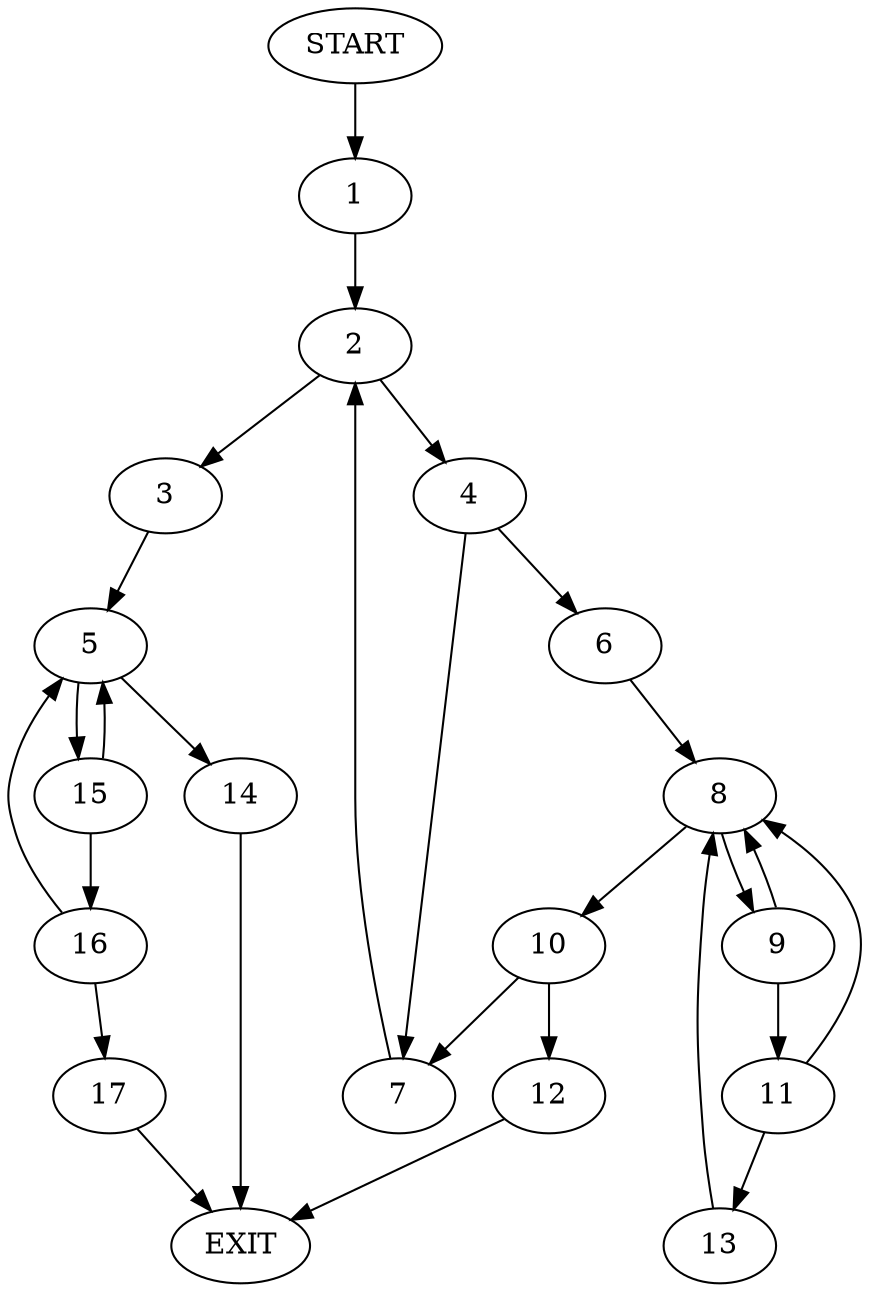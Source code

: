 digraph {
0 [label="START"]
18 [label="EXIT"]
0 -> 1
1 -> 2
2 -> 3
2 -> 4
3 -> 5
4 -> 6
4 -> 7
7 -> 2
6 -> 8
8 -> 9
8 -> 10
9 -> 8
9 -> 11
10 -> 7
10 -> 12
11 -> 13
11 -> 8
13 -> 8
12 -> 18
5 -> 14
5 -> 15
15 -> 16
15 -> 5
14 -> 18
16 -> 5
16 -> 17
17 -> 18
}
